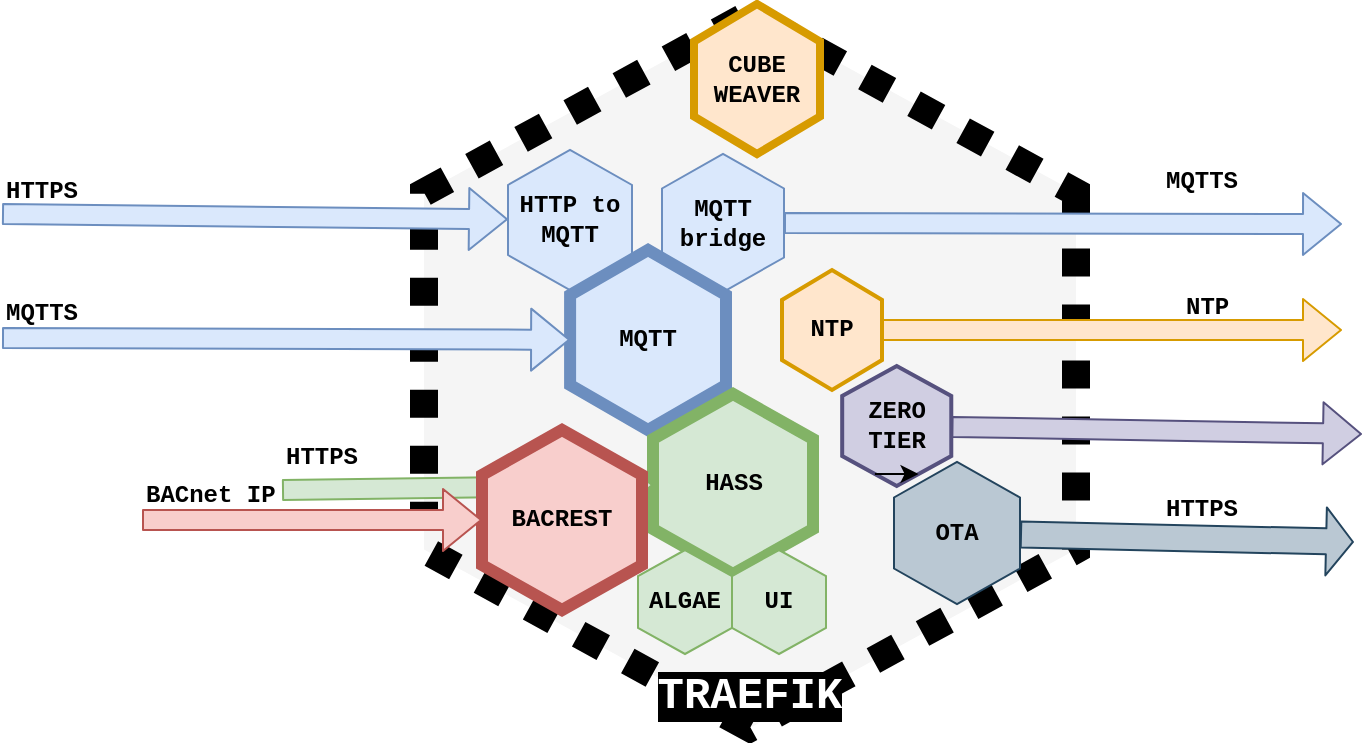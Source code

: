<mxfile pages="1" version="11.2.2" type="github"><diagram id="J4u6PK1KjkCqCsTFj8dl" name="Page-1"><mxGraphModel dx="1342" dy="1793" grid="1" gridSize="10" guides="0" tooltips="1" connect="1" arrows="1" fold="1" page="1" pageScale="1" pageWidth="400" pageHeight="400" background="#ffffff" math="0" shadow="0"><root><mxCell id="0"/><mxCell id="1" parent="0"/><mxCell id="8Nv2brYMmZ3E650dnnWF-1" value="&lt;font style=&quot;font-size: 22px&quot; color=&quot;#FFFFFF&quot;&gt;&lt;span style=&quot;background-color: rgb(0 , 0 , 0)&quot;&gt;TRAEFIK&lt;/span&gt;&lt;/font&gt;" style="shape=hexagon;perimeter=hexagonPerimeter2;whiteSpace=wrap;html=1;direction=south;dashed=1;dashPattern=1 1;verticalAlign=bottom;fillColor=#f5f5f5;strokeColor=#000000;fontColor=#000000;strokeWidth=14;fontFamily=Courier New;fontStyle=1" vertex="1" parent="1"><mxGeometry x="171" y="-1060" width="326" height="357" as="geometry"/></mxCell><mxCell id="8Nv2brYMmZ3E650dnnWF-2" value="HTTP to MQTT" style="shape=hexagon;perimeter=hexagonPerimeter2;whiteSpace=wrap;html=1;direction=south;fillColor=#dae8fc;strokeColor=#6c8ebf;fontFamily=Courier New;fontStyle=1;fontColor=#000000;" vertex="1" parent="1"><mxGeometry x="213" y="-992" width="62" height="70" as="geometry"/></mxCell><mxCell id="8Nv2brYMmZ3E650dnnWF-3" value="NTP" style="shape=hexagon;perimeter=hexagonPerimeter2;whiteSpace=wrap;html=1;direction=south;fillColor=#ffe6cc;strokeColor=#d79b00;fontFamily=Courier New;fontStyle=1;fontColor=#000000;strokeWidth=2;" vertex="1" parent="1"><mxGeometry x="350" y="-932" width="50" height="60" as="geometry"/></mxCell><mxCell id="8Nv2brYMmZ3E650dnnWF-10" value="" style="shape=flexArrow;endArrow=classic;html=1;fillColor=#dae8fc;strokeColor=#6c8ebf;fontFamily=Courier New;fontStyle=1;fontColor=#000000;" edge="1" parent="1" source="8Nv2brYMmZ3E650dnnWF-11"><mxGeometry width="50" height="50" relative="1" as="geometry"><mxPoint x="396.5" y="-983" as="sourcePoint"/><mxPoint x="630" y="-955" as="targetPoint"/></mxGeometry></mxCell><mxCell id="8Nv2brYMmZ3E650dnnWF-11" value="&lt;div&gt;MQTT&lt;/div&gt;&lt;div&gt;bridge&lt;br&gt;&lt;/div&gt;" style="shape=hexagon;perimeter=hexagonPerimeter2;whiteSpace=wrap;html=1;direction=south;fillColor=#dae8fc;strokeColor=#6c8ebf;fontFamily=Courier New;fontStyle=1;fontColor=#000000;" vertex="1" parent="1"><mxGeometry x="290" y="-990" width="61" height="69" as="geometry"/></mxCell><mxCell id="8Nv2brYMmZ3E650dnnWF-14" value="" style="shape=flexArrow;endArrow=classic;html=1;fillColor=#dae8fc;strokeColor=#6c8ebf;fontFamily=Courier New;fontStyle=1;fontColor=#000000;" edge="1" parent="1" target="8Nv2brYMmZ3E650dnnWF-2"><mxGeometry width="50" height="50" relative="1" as="geometry"><mxPoint x="-40" y="-960" as="sourcePoint"/><mxPoint x="416.5" y="-1113" as="targetPoint"/></mxGeometry></mxCell><mxCell id="8Nv2brYMmZ3E650dnnWF-24" value="" style="group" vertex="1" connectable="0" parent="1"><mxGeometry x="-40" y="-942" width="362" height="90" as="geometry"/></mxCell><mxCell id="8Nv2brYMmZ3E650dnnWF-6" value="MQTT" style="shape=hexagon;perimeter=hexagonPerimeter2;whiteSpace=wrap;html=1;direction=south;fillColor=#dae8fc;strokeColor=#6c8ebf;strokeWidth=6;fontFamily=Courier New;fontStyle=1;fontColor=#000000;" vertex="1" parent="8Nv2brYMmZ3E650dnnWF-24"><mxGeometry x="284.046" width="77.954" height="90" as="geometry"/></mxCell><mxCell id="8Nv2brYMmZ3E650dnnWF-16" value="" style="shape=flexArrow;endArrow=classic;html=1;fillColor=#dae8fc;strokeColor=#6c8ebf;fontFamily=Courier New;fontStyle=1;fontColor=#000000;" edge="1" parent="8Nv2brYMmZ3E650dnnWF-24" target="8Nv2brYMmZ3E650dnnWF-6"><mxGeometry width="50" height="50" relative="1" as="geometry"><mxPoint y="44" as="sourcePoint"/><mxPoint x="284.046" y="39.5" as="targetPoint"/></mxGeometry></mxCell><mxCell id="8Nv2brYMmZ3E650dnnWF-19" value="MQTTS" style="text;html=1;resizable=0;points=[];autosize=1;align=left;verticalAlign=top;spacingTop=-4;fontFamily=Courier New;fontStyle=1;fontColor=#000000;" vertex="1" parent="8Nv2brYMmZ3E650dnnWF-24"><mxGeometry x="-0.153" y="22" width="50" height="20" as="geometry"/></mxCell><mxCell id="8Nv2brYMmZ3E650dnnWF-28" value="" style="group" vertex="1" connectable="0" parent="1"><mxGeometry x="100" y="-870" width="265.5" height="90" as="geometry"/></mxCell><mxCell id="8Nv2brYMmZ3E650dnnWF-7" value="HASS" style="shape=hexagon;perimeter=hexagonPerimeter2;whiteSpace=wrap;html=1;direction=south;fillColor=#d5e8d4;strokeColor=#82b366;strokeWidth=6;fontFamily=Courier New;fontStyle=1;fontColor=#000000;" vertex="1" parent="8Nv2brYMmZ3E650dnnWF-28"><mxGeometry x="185.5" width="80" height="90" as="geometry"/></mxCell><mxCell id="8Nv2brYMmZ3E650dnnWF-17" value="" style="shape=flexArrow;endArrow=classic;html=1;fillColor=#d5e8d4;strokeColor=#82b366;fontFamily=Courier New;fontStyle=1;fontColor=#000000;" edge="1" parent="8Nv2brYMmZ3E650dnnWF-28" target="8Nv2brYMmZ3E650dnnWF-7"><mxGeometry width="50" height="50" relative="1" as="geometry"><mxPoint y="48" as="sourcePoint"/><mxPoint x="195.5" y="67" as="targetPoint"/></mxGeometry></mxCell><mxCell id="8Nv2brYMmZ3E650dnnWF-27" value="&lt;b&gt;HTTPS&lt;/b&gt;" style="text;html=1;fontFamily=Courier New;fontColor=#000000;" vertex="1" parent="8Nv2brYMmZ3E650dnnWF-28"><mxGeometry y="18" width="90" height="30" as="geometry"/></mxCell><mxCell id="8Nv2brYMmZ3E650dnnWF-29" value="" style="group;strokeWidth=2;" vertex="1" connectable="0" parent="1"><mxGeometry x="278" y="-792" width="94" height="52" as="geometry"/></mxCell><mxCell id="8Nv2brYMmZ3E650dnnWF-5" value="ALGAE" style="shape=hexagon;perimeter=hexagonPerimeter2;whiteSpace=wrap;html=1;direction=south;fillColor=#d5e8d4;strokeColor=#82b366;fontFamily=Courier New;fontStyle=1;fontColor=#000000;" vertex="1" parent="8Nv2brYMmZ3E650dnnWF-29"><mxGeometry width="47" height="52" as="geometry"/></mxCell><mxCell id="8Nv2brYMmZ3E650dnnWF-20" value="UI" style="shape=hexagon;perimeter=hexagonPerimeter2;whiteSpace=wrap;html=1;direction=south;fillColor=#d5e8d4;strokeColor=#82b366;fontFamily=Courier New;fontStyle=1;fontColor=#000000;" vertex="1" parent="8Nv2brYMmZ3E650dnnWF-29"><mxGeometry x="47" width="47" height="52" as="geometry"/></mxCell><mxCell id="8Nv2brYMmZ3E650dnnWF-4" value="BACREST" style="shape=hexagon;perimeter=hexagonPerimeter2;whiteSpace=wrap;html=1;direction=south;fillColor=#f8cecc;strokeColor=#b85450;fontFamily=Courier New;fontStyle=1;fontColor=#000000;strokeWidth=6;" vertex="1" parent="1"><mxGeometry x="200" y="-852" width="80" height="90" as="geometry"/></mxCell><mxCell id="8Nv2brYMmZ3E650dnnWF-18" value="BACnet IP" style="text;html=1;resizable=0;points=[];autosize=1;align=left;verticalAlign=top;spacingTop=-4;fontFamily=Courier New;fontStyle=1;fontColor=#000000;" vertex="1" parent="1"><mxGeometry x="30" y="-829" width="80" height="20" as="geometry"/></mxCell><mxCell id="8Nv2brYMmZ3E650dnnWF-15" value="" style="shape=flexArrow;endArrow=classic;html=1;fillColor=#f8cecc;strokeColor=#b85450;fontFamily=Courier New;fontStyle=1;fontColor=#000000;" edge="1" parent="1" target="8Nv2brYMmZ3E650dnnWF-4"><mxGeometry width="50" height="50" relative="1" as="geometry"><mxPoint x="30" y="-807" as="sourcePoint"/><mxPoint x="129.928" y="-763.879" as="targetPoint"/></mxGeometry></mxCell><mxCell id="8Nv2brYMmZ3E650dnnWF-30" value="&lt;b&gt;HTTPS&lt;/b&gt;" style="text;html=1;fontFamily=Courier New;fontColor=#000000;" vertex="1" parent="1"><mxGeometry x="-40" y="-985" width="90" height="30" as="geometry"/></mxCell><mxCell id="8Nv2brYMmZ3E650dnnWF-32" value="&lt;b&gt;MQTTS&lt;/b&gt;" style="text;html=1;fontFamily=Courier New;fontColor=#000000;" vertex="1" parent="1"><mxGeometry x="540" y="-990" width="60" height="30" as="geometry"/></mxCell><mxCell id="8Nv2brYMmZ3E650dnnWF-8" value="" style="shape=flexArrow;endArrow=classic;html=1;fillColor=#d0cee2;strokeColor=#56517e;fontFamily=Courier New;fontStyle=1;fontColor=#000000;" edge="1" parent="1" source="8Nv2brYMmZ3E650dnnWF-12"><mxGeometry width="50" height="50" relative="1" as="geometry"><mxPoint x="436.182" y="-935" as="sourcePoint"/><mxPoint x="640" y="-850" as="targetPoint"/><Array as="points"/></mxGeometry></mxCell><mxCell id="8Nv2brYMmZ3E650dnnWF-12" value="&lt;div&gt;ZERO&lt;/div&gt;&lt;div&gt;TIER&lt;/div&gt;" style="shape=hexagon;perimeter=hexagonPerimeter2;whiteSpace=wrap;html=1;direction=south;fillColor=#d0cee2;strokeColor=#56517e;fontFamily=Courier New;fontStyle=1;fontColor=#000000;strokeWidth=2;" vertex="1" parent="1"><mxGeometry x="380.091" y="-884" width="54.545" height="60" as="geometry"/></mxCell><mxCell id="8Nv2brYMmZ3E650dnnWF-33" style="edgeStyle=orthogonalEdgeStyle;rounded=0;orthogonalLoop=1;jettySize=auto;html=1;exitX=1;exitY=0.75;exitDx=0;exitDy=0;entryX=1;entryY=0.25;entryDx=0;entryDy=0;fontFamily=Courier New;fontColor=#000000;" edge="1" parent="1" source="8Nv2brYMmZ3E650dnnWF-12" target="8Nv2brYMmZ3E650dnnWF-12"><mxGeometry relative="1" as="geometry"/></mxCell><mxCell id="8Nv2brYMmZ3E650dnnWF-37" value="&lt;div&gt;CUBE&lt;/div&gt;&lt;div&gt;WEAVER&lt;br&gt;&lt;/div&gt;" style="shape=hexagon;perimeter=hexagonPerimeter2;whiteSpace=wrap;html=1;direction=south;fillColor=#ffe6cc;strokeColor=#d79b00;fontFamily=Courier New;fontStyle=1;fontColor=#000000;strokeWidth=4;" vertex="1" parent="1"><mxGeometry x="306" y="-1065" width="63" height="75" as="geometry"/></mxCell><mxCell id="8Nv2brYMmZ3E650dnnWF-9" value="" style="shape=flexArrow;endArrow=classic;html=1;fillColor=#bac8d3;strokeColor=#23445d;width=13;endSize=4.15;fontFamily=Courier New;fontStyle=1;fontColor=#000000;" edge="1" parent="1" source="8Nv2brYMmZ3E650dnnWF-13"><mxGeometry width="50" height="50" relative="1" as="geometry"><mxPoint x="459.5" y="-851" as="sourcePoint"/><mxPoint x="636" y="-796" as="targetPoint"/></mxGeometry></mxCell><mxCell id="8Nv2brYMmZ3E650dnnWF-13" value="OTA" style="shape=hexagon;perimeter=hexagonPerimeter2;whiteSpace=wrap;html=1;direction=south;fillColor=#bac8d3;strokeColor=#23445d;fontFamily=Courier New;fontStyle=1;fontColor=#000000;" vertex="1" parent="1"><mxGeometry x="406" y="-836" width="63" height="71" as="geometry"/></mxCell><mxCell id="8Nv2brYMmZ3E650dnnWF-31" value="&lt;b&gt;HTTPS&lt;/b&gt;" style="text;html=1;fontFamily=Courier New;fontColor=#000000;" vertex="1" parent="1"><mxGeometry x="540" y="-826" width="90" height="30" as="geometry"/></mxCell><mxCell id="8Nv2brYMmZ3E650dnnWF-38" value="" style="shape=flexArrow;endArrow=classic;html=1;fontFamily=Courier New;fontColor=#000000;fillColor=#ffe6cc;strokeColor=#d79b00;" edge="1" parent="1" source="8Nv2brYMmZ3E650dnnWF-3"><mxGeometry width="50" height="50" relative="1" as="geometry"><mxPoint x="-40" y="-632" as="sourcePoint"/><mxPoint x="630" y="-902" as="targetPoint"/></mxGeometry></mxCell><mxCell id="8Nv2brYMmZ3E650dnnWF-39" value="&lt;div&gt;&lt;b&gt;NTP&lt;/b&gt;&lt;/div&gt;" style="text;html=1;fontFamily=Courier New;fontColor=#000000;" vertex="1" parent="1"><mxGeometry x="550" y="-927" width="60" height="30" as="geometry"/></mxCell></root></mxGraphModel></diagram></mxfile>